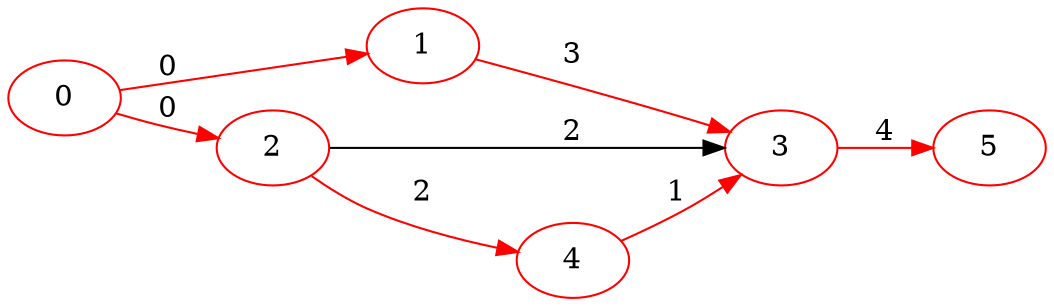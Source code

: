 digraph { rankdir=LR
    "1" [color="red" label="1"]
    "2" [color="red" label="2"]
    "3" [color="red" label="3"]
    "4" [color="red" label="4"]
    "0" [color="red" label="0"]
    "5" [color="red" label="5"]
    "1" -> "3" [label="3" color="red" ]
    "2" -> "3" [label="2" ]
    "2" -> "4" [label="2" color="red" ]
    "3" -> "5" [label="4" color="red" ]
    "4" -> "3" [label="1" color="red" ]
    "0" -> "1" [label="0" color="red" color="red" ]
    "0" -> "2" [label="0" color="red" color="red" ]
}
